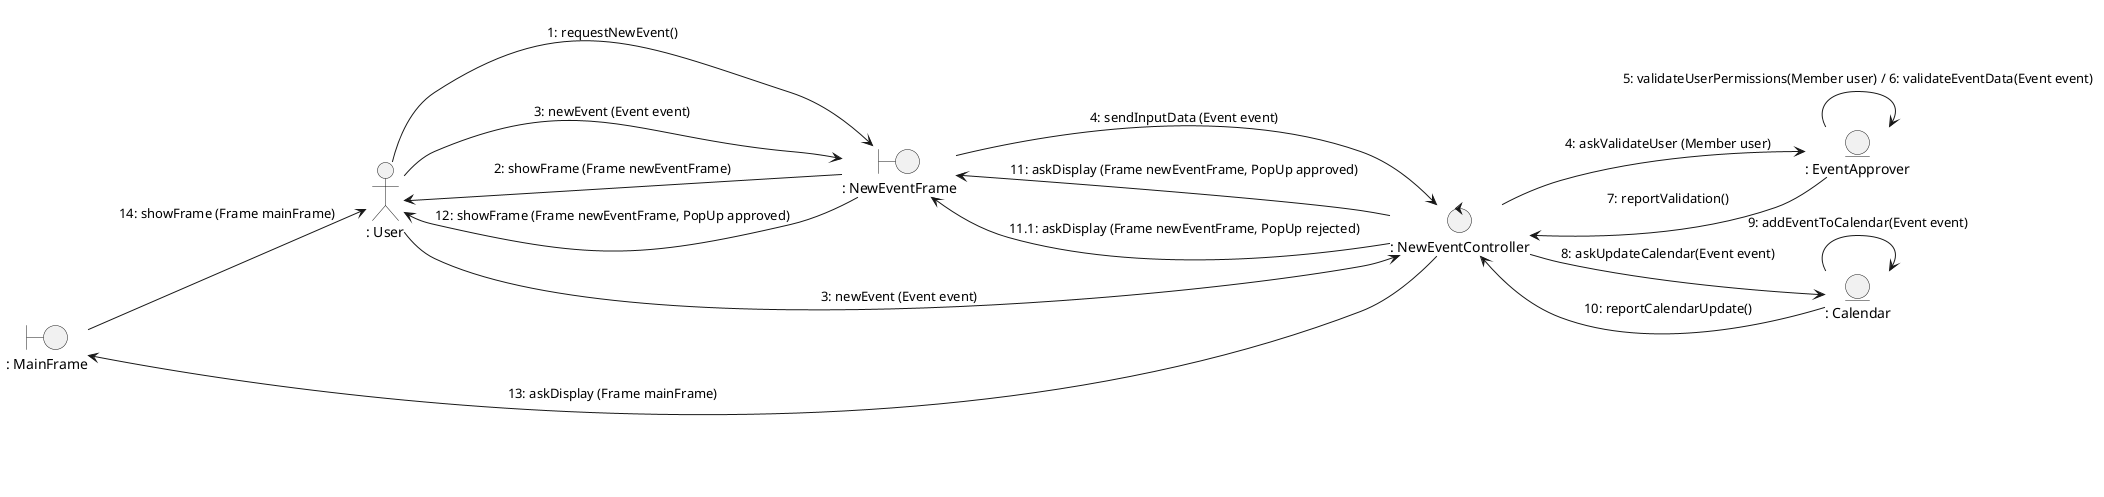 @startuml uc4_createEvent

left to right direction

actor ": User" as user
boundary ": NewEventFrame" as vis
boundary ": MainFrame" as main
entity ": EventApprover" as mod
entity ": Calendar" as cal
control ": NewEventController" as con

user --> vis : 1: requestNewEvent()
vis --> user : 2: showFrame (Frame newEventFrame)
user --> vis : 3: newEvent (Event event)
vis --> con : 4: sendInputData (Event event)
user --> con : 3: newEvent (Event event)
con --> mod : 4: askValidateUser (Member user)
mod --> mod : 5: validateUserPermissions(Member user) / 6: validateEventData(Event event)
mod --> con : 7: reportValidation()
con --> cal : 8: askUpdateCalendar(Event event)
cal --> cal : 9: addEventToCalendar(Event event)
cal --> con : 10: reportCalendarUpdate()
con --> vis : 11: askDisplay (Frame newEventFrame, PopUp approved)
con --> vis : 11.1: askDisplay (Frame newEventFrame, PopUp rejected)
vis --> user : 12: showFrame (Frame newEventFrame, PopUp approved)
con -up-> main : 13: askDisplay (Frame mainFrame)
main --> user : 14: showFrame (Frame mainFrame)

@enduml